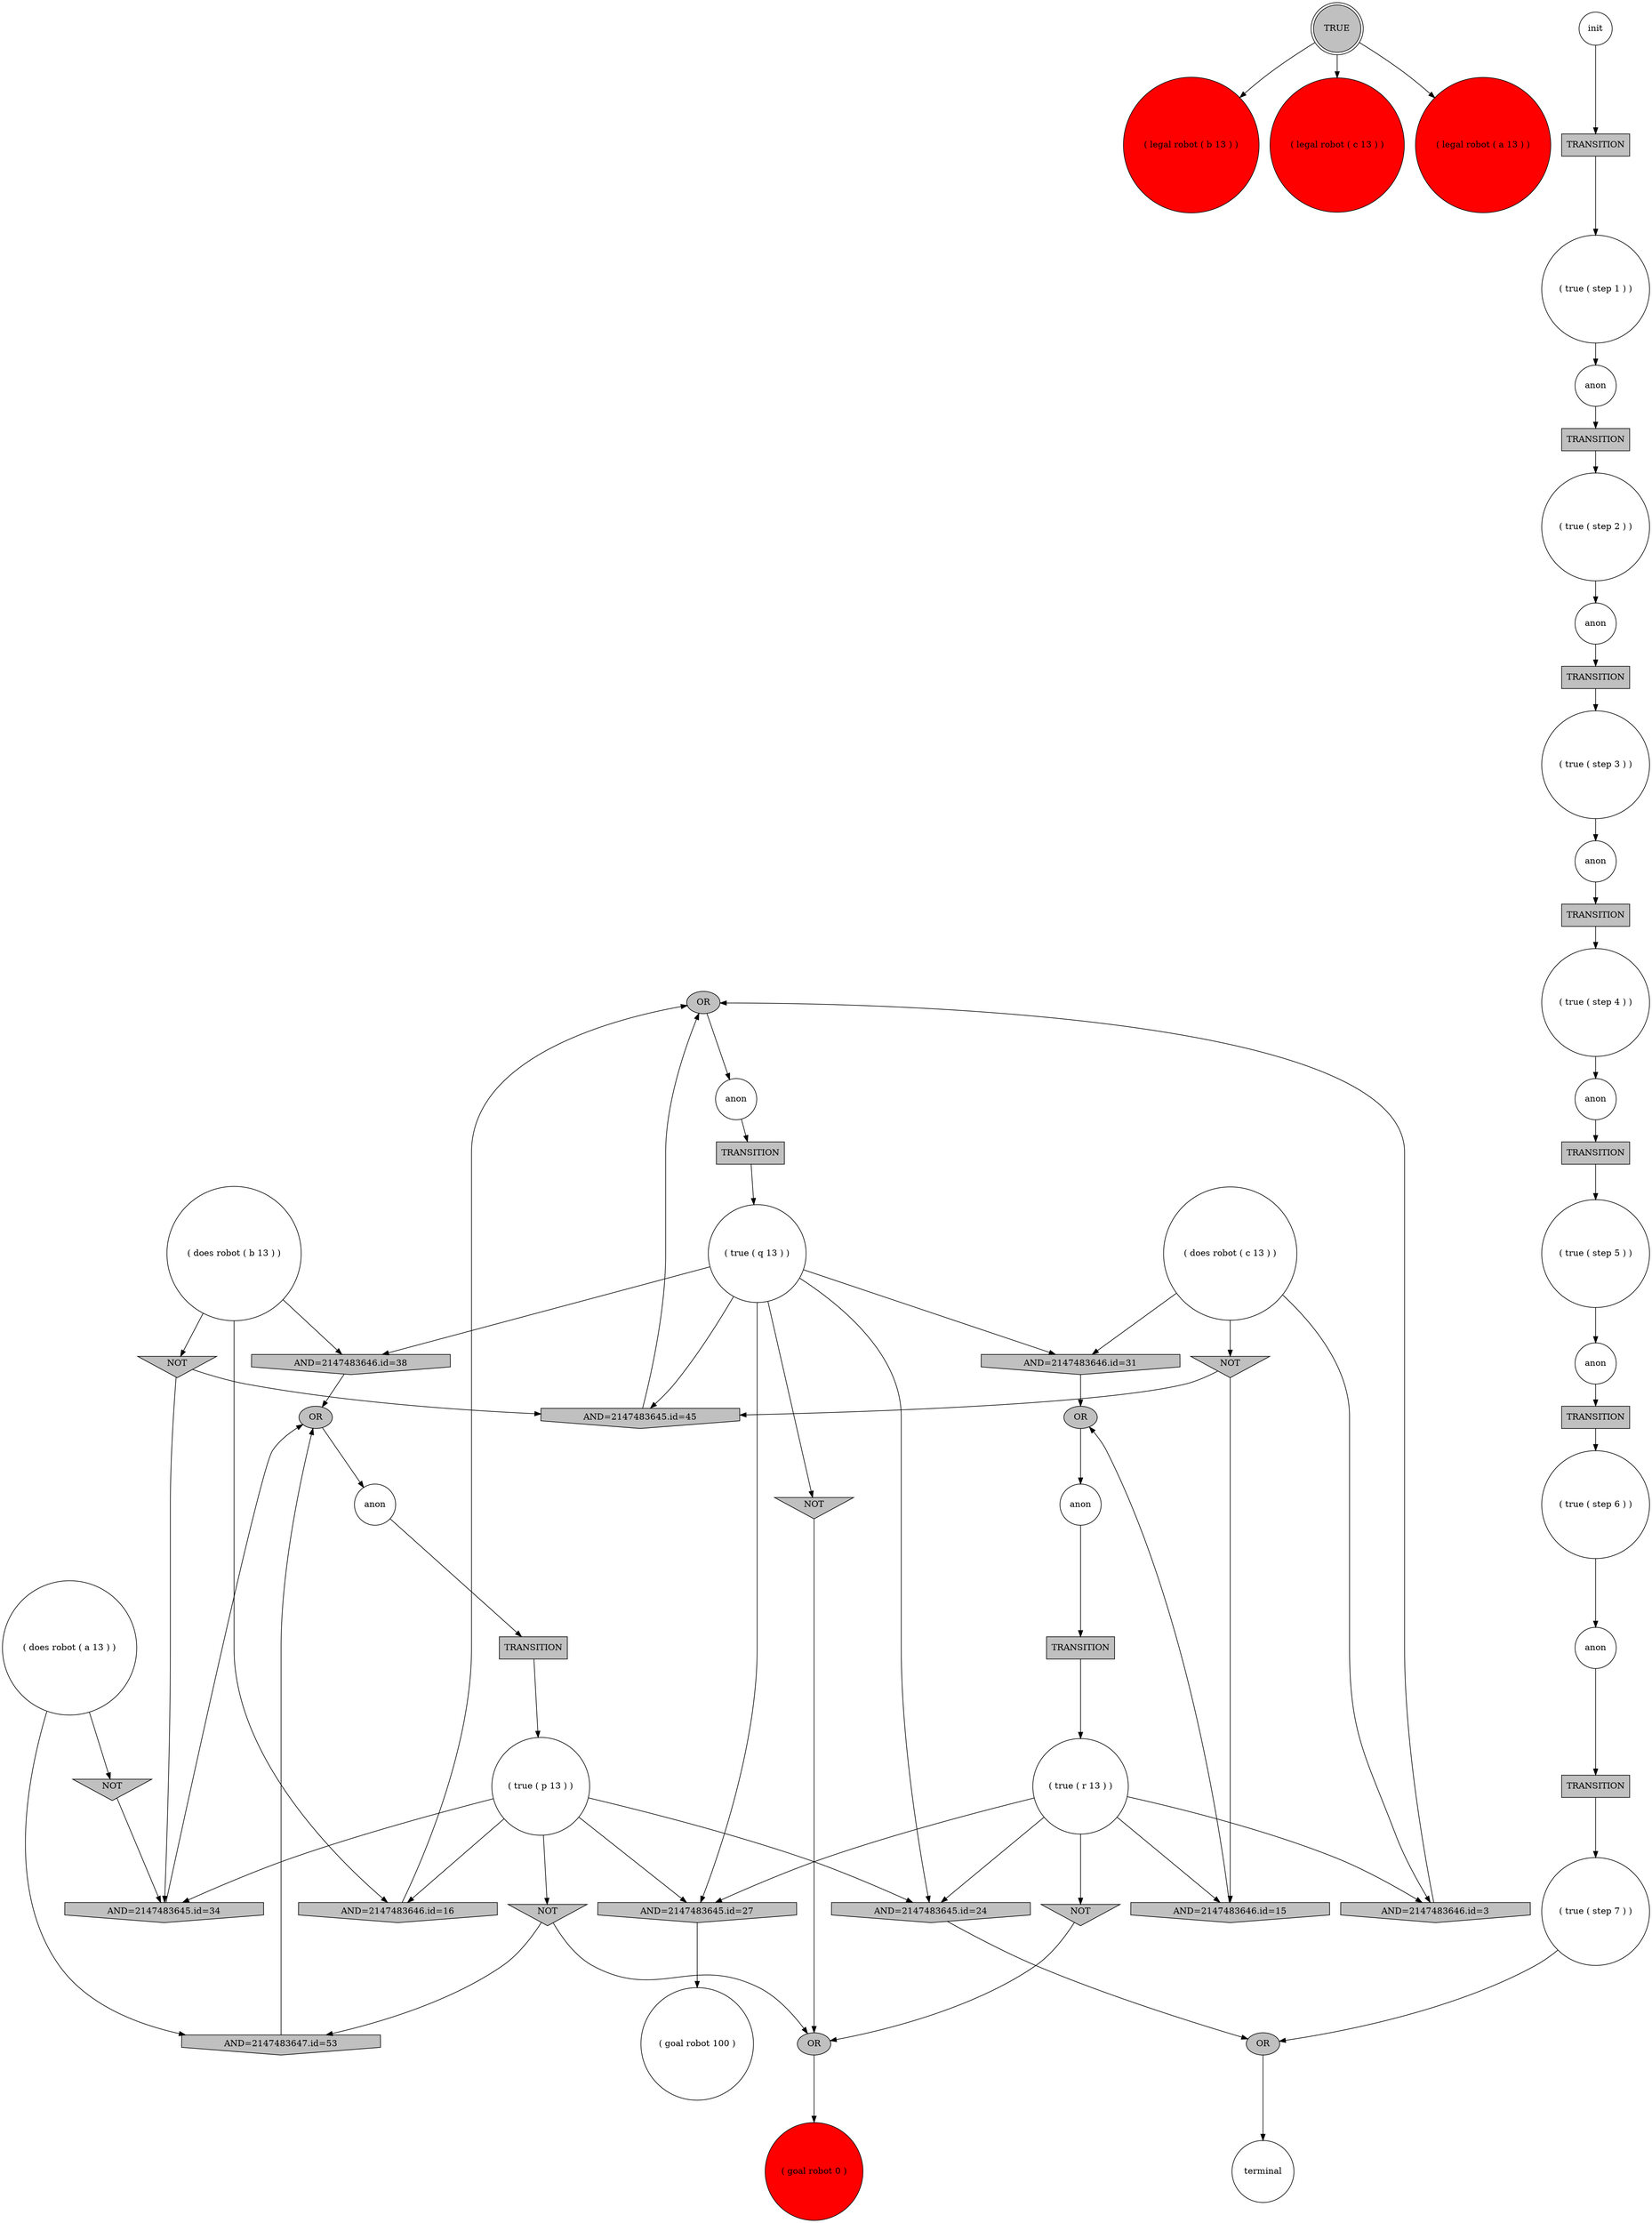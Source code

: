 digraph propNet
{
	"@148a7c91"[shape=circle, style= filled, fillcolor=red, label="( legal robot ( b 13 ) )"]; 
	"@eaf069a"[shape=ellipse, style= filled, fillcolor=grey, label="OR"]; "@eaf069a"->"@603e1129"; 
	"@34bb3c14"[shape=box, style= filled, fillcolor=grey, label="TRANSITION"]; "@34bb3c14"->"@1a9e14b8"; 
	"@2c17acd0"[shape=invhouse, style= filled, fillcolor=grey, label="AND=2147483646.id=3"]; "@2c17acd0"->"@eaf069a"; 
	"@6c5fbc81"[shape=circle, style= filled, fillcolor=red, label="( legal robot ( c 13 ) )"]; 
	"@4c1bf51b"[shape=circle, style= filled, fillcolor=white, label="( goal robot 100 )"]; 
	"@603e1129"[shape=circle, style= filled, fillcolor=white, label="anon"]; "@603e1129"->"@1d236eb"; 
	"@73f80add"[shape=circle, style= filled, fillcolor=white, label="( does robot ( b 13 ) )"]; "@73f80add"->"@6a7c53ce"; "@73f80add"->"@314015e5"; "@73f80add"->"@22583073"; 
	"@258d74e5"[shape=circle, style= filled, fillcolor=white, label="anon"]; "@258d74e5"->"@611e3ce2"; 
	"@6a7c53ce"[shape=invtriangle, style= filled, fillcolor=grey, label="NOT"]; "@6a7c53ce"->"@4716ca7e"; "@6a7c53ce"->"@53435f6d"; 
	"@6d6934ac"[shape=doublecircle, style= filled, fillcolor=grey, label="TRUE"]; "@6d6934ac"->"@148a7c91"; "@6d6934ac"->"@1c21713f"; "@6d6934ac"->"@6c5fbc81"; 
	"@7f5c0e87"[shape=circle, style= filled, fillcolor=white, label="anon"]; "@7f5c0e87"->"@7409f9b4"; 
	"@442f95f2"[shape=circle, style= filled, fillcolor=white, label="init"]; "@442f95f2"->"@32c8890a"; 
	"@5fa9424"[shape=circle, style= filled, fillcolor=red, label="( goal robot 0 )"]; 
	"@459fd78b"[shape=circle, style= filled, fillcolor=white, label="anon"]; "@459fd78b"->"@34bb3c14"; 
	"@6fffede3"[shape=invhouse, style= filled, fillcolor=grey, label="AND=2147483646.id=15"]; "@6fffede3"->"@da76070"; 
	"@22583073"[shape=invhouse, style= filled, fillcolor=grey, label="AND=2147483646.id=16"]; "@22583073"->"@eaf069a"; 
	"@24c4c685"[shape=circle, style= filled, fillcolor=white, label="anon"]; "@24c4c685"->"@6433ff62"; 
	"@785e6a03"[shape=circle, style= filled, fillcolor=white, label="( does robot ( c 13 ) )"]; "@785e6a03"->"@2463e5"; "@785e6a03"->"@2c17acd0"; "@785e6a03"->"@4bc6cf1b"; 
	"@35228756"[shape=ellipse, style= filled, fillcolor=grey, label="OR"]; "@35228756"->"@21f98e13"; 
	"@283592a0"[shape=invtriangle, style= filled, fillcolor=grey, label="NOT"]; "@283592a0"->"@2b9c1f5a"; "@283592a0"->"@2d6dc29"; 
	"@5386e953"[shape=box, style= filled, fillcolor=grey, label="TRANSITION"]; "@5386e953"->"@3f117838"; 
	"@252557f8"[shape=circle, style= filled, fillcolor=white, label="anon"]; "@252557f8"->"@5386e953"; 
	"@7a8ff06a"[shape=circle, style= filled, fillcolor=white, label="anon"]; "@7a8ff06a"->"@7629236c"; 
	"@7b6e6865"[shape=invhouse, style= filled, fillcolor=grey, label="AND=2147483645.id=24"]; "@7b6e6865"->"@35228756"; 
	"@6433ff62"[shape=box, style= filled, fillcolor=grey, label="TRANSITION"]; "@6433ff62"->"@34644b7b"; 
	"@2cf14f9f"[shape=box, style= filled, fillcolor=grey, label="TRANSITION"]; "@2cf14f9f"->"@4deddb0f"; 
	"@4b9fe0ea"[shape=invhouse, style= filled, fillcolor=grey, label="AND=2147483645.id=27"]; "@4b9fe0ea"->"@4c1bf51b"; 
	"@b2618aa"[shape=box, style= filled, fillcolor=grey, label="TRANSITION"]; "@b2618aa"->"@56536ac4"; 
	"@683a2ba0"[shape=invtriangle, style= filled, fillcolor=grey, label="NOT"]; "@683a2ba0"->"@53435f6d"; 
	"@afcd14a"[shape=invtriangle, style= filled, fillcolor=grey, label="NOT"]; "@afcd14a"->"@2b9c1f5a"; 
	"@2463e5"[shape=invhouse, style= filled, fillcolor=grey, label="AND=2147483646.id=31"]; "@2463e5"->"@da76070"; 
	"@32c8890a"[shape=box, style= filled, fillcolor=grey, label="TRANSITION"]; "@32c8890a"->"@4c9d70dc"; 
	"@38dc6cdc"[shape=ellipse, style= filled, fillcolor=grey, label="OR"]; "@38dc6cdc"->"@252557f8"; 
	"@53435f6d"[shape=invhouse, style= filled, fillcolor=grey, label="AND=2147483645.id=34"]; "@53435f6d"->"@38dc6cdc"; 
	"@4c9d70dc"[shape=circle, style= filled, fillcolor=white, label="( true ( step 1 ) )"]; "@4c9d70dc"->"@7f5c0e87"; 
	"@5ba0e7ee"[shape=invtriangle, style= filled, fillcolor=grey, label="NOT"]; "@5ba0e7ee"->"@2b9c1f5a"; 
	"@56536ac4"[shape=circle, style= filled, fillcolor=white, label="( true ( step 7 ) )"]; "@56536ac4"->"@35228756"; 
	"@314015e5"[shape=invhouse, style= filled, fillcolor=grey, label="AND=2147483646.id=38"]; "@314015e5"->"@38dc6cdc"; 
	"@2b9c1f5a"[shape=ellipse, style= filled, fillcolor=grey, label="OR"]; "@2b9c1f5a"->"@5fa9424"; 
	"@2f5e4389"[shape=circle, style= filled, fillcolor=white, label="( does robot ( a 13 ) )"]; "@2f5e4389"->"@683a2ba0"; "@2f5e4389"->"@2d6dc29"; 
	"@4bc6cf1b"[shape=invtriangle, style= filled, fillcolor=grey, label="NOT"]; "@4bc6cf1b"->"@4716ca7e"; "@4bc6cf1b"->"@6fffede3"; 
	"@41ae84b2"[shape=circle, style= filled, fillcolor=white, label="( true ( step 5 ) )"]; "@41ae84b2"->"@258d74e5"; 
	"@1c21713f"[shape=circle, style= filled, fillcolor=red, label="( legal robot ( a 13 ) )"]; 
	"@7629236c"[shape=box, style= filled, fillcolor=grey, label="TRANSITION"]; "@7629236c"->"@41ae84b2"; 
	"@4716ca7e"[shape=invhouse, style= filled, fillcolor=grey, label="AND=2147483645.id=45"]; "@4716ca7e"->"@eaf069a"; 
	"@39f5ac66"[shape=circle, style= filled, fillcolor=white, label="( true ( q 13 ) )"]; "@39f5ac66"->"@2463e5"; "@39f5ac66"->"@4b9fe0ea"; "@39f5ac66"->"@314015e5"; "@39f5ac66"->"@afcd14a"; "@39f5ac66"->"@4716ca7e"; "@39f5ac66"->"@7b6e6865"; 
	"@7409f9b4"[shape=box, style= filled, fillcolor=grey, label="TRANSITION"]; "@7409f9b4"->"@b9c564f"; 
	"@b9c564f"[shape=circle, style= filled, fillcolor=white, label="( true ( step 2 ) )"]; "@b9c564f"->"@24c4c685"; 
	"@da76070"[shape=ellipse, style= filled, fillcolor=grey, label="OR"]; "@da76070"->"@459fd78b"; 
	"@611e3ce2"[shape=box, style= filled, fillcolor=grey, label="TRANSITION"]; "@611e3ce2"->"@5c0ba389"; 
	"@1a9e14b8"[shape=circle, style= filled, fillcolor=white, label="( true ( r 13 ) )"]; "@1a9e14b8"->"@4b9fe0ea"; "@1a9e14b8"->"@2c17acd0"; "@1a9e14b8"->"@7b6e6865"; "@1a9e14b8"->"@6fffede3"; "@1a9e14b8"->"@5ba0e7ee"; 
	"@4deddb0f"[shape=circle, style= filled, fillcolor=white, label="( true ( step 4 ) )"]; "@4deddb0f"->"@7a8ff06a"; 
	"@2d6dc29"[shape=invhouse, style= filled, fillcolor=grey, label="AND=2147483647.id=53"]; "@2d6dc29"->"@38dc6cdc"; 
	"@28de580"[shape=circle, style= filled, fillcolor=white, label="anon"]; "@28de580"->"@2cf14f9f"; 
	"@34644b7b"[shape=circle, style= filled, fillcolor=white, label="( true ( step 3 ) )"]; "@34644b7b"->"@28de580"; 
	"@3f117838"[shape=circle, style= filled, fillcolor=white, label="( true ( p 13 ) )"]; "@3f117838"->"@4b9fe0ea"; "@3f117838"->"@283592a0"; "@3f117838"->"@22583073"; "@3f117838"->"@7b6e6865"; "@3f117838"->"@53435f6d"; 
	"@1d236eb"[shape=box, style= filled, fillcolor=grey, label="TRANSITION"]; "@1d236eb"->"@39f5ac66"; 
	"@5c0ba389"[shape=circle, style= filled, fillcolor=white, label="( true ( step 6 ) )"]; "@5c0ba389"->"@1bc65c36"; 
	"@21f98e13"[shape=circle, style= filled, fillcolor=white, label="terminal"]; 
	"@1bc65c36"[shape=circle, style= filled, fillcolor=white, label="anon"]; "@1bc65c36"->"@b2618aa"; 
}